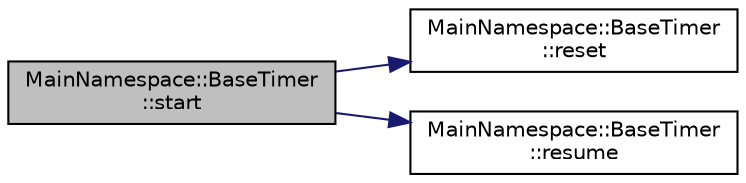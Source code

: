 digraph "MainNamespace::BaseTimer::start"
{
 // INTERACTIVE_SVG=YES
 // LATEX_PDF_SIZE
  edge [fontname="Helvetica",fontsize="10",labelfontname="Helvetica",labelfontsize="10"];
  node [fontname="Helvetica",fontsize="10",shape=record];
  rankdir="LR";
  Node1 [label="MainNamespace::BaseTimer\l::start",height=0.2,width=0.4,color="black", fillcolor="grey75", style="filled", fontcolor="black",tooltip="Reset and start the timer."];
  Node1 -> Node2 [color="midnightblue",fontsize="10",style="solid",fontname="Helvetica"];
  Node2 [label="MainNamespace::BaseTimer\l::reset",height=0.2,width=0.4,color="black", fillcolor="white", style="filled",URL="$class_main_namespace_1_1_base_timer.html#a516c50408ead217f4e3fbbcb80ca0ce7",tooltip="Reset the timer."];
  Node1 -> Node3 [color="midnightblue",fontsize="10",style="solid",fontname="Helvetica"];
  Node3 [label="MainNamespace::BaseTimer\l::resume",height=0.2,width=0.4,color="black", fillcolor="white", style="filled",URL="$class_main_namespace_1_1_base_timer.html#a98bce5be8c65d3e7dc2f877b16b3f4f5",tooltip="Resume the timer."];
}
